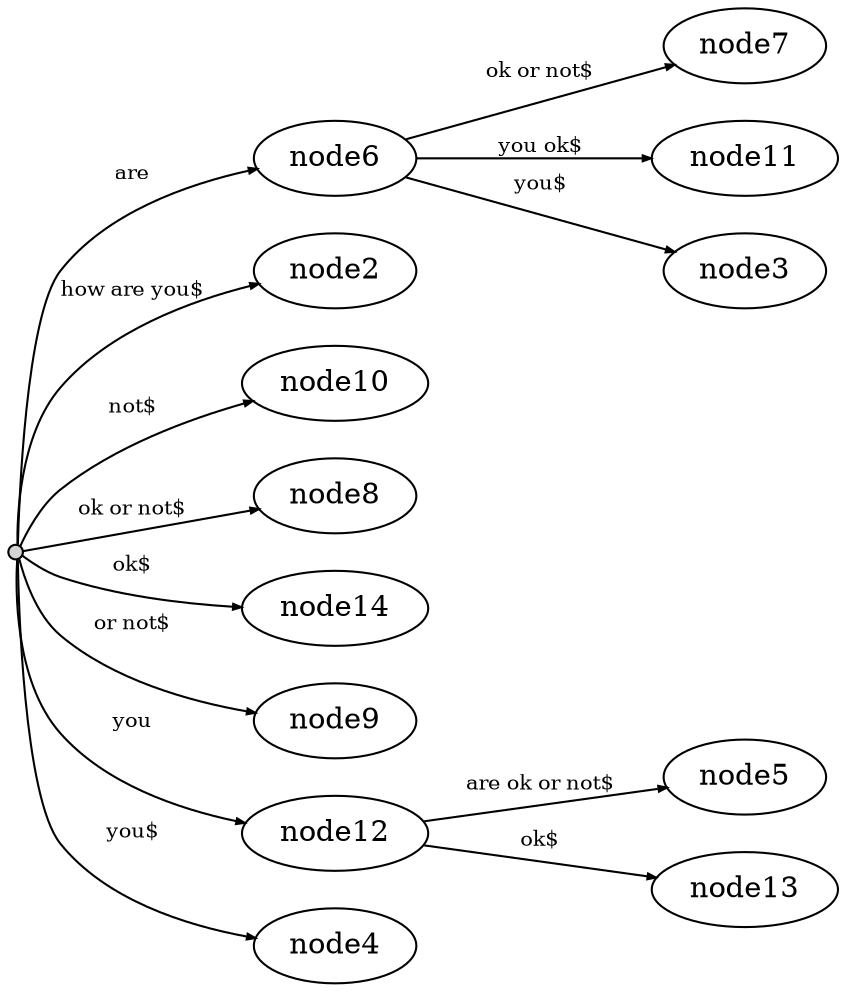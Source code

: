 digraph {
	rankdir = LR;
	edge [arrowsize=0.4,fontsize=10]
	node1 [label="",style=filled,fillcolor=lightgrey,shape=circle,width=.1,height=.1];
//------edges------
	node1 -> node6 [label="are",weight=3]
	node6 -> node7 [label="ok or not$",weight=3]
	node6 -> node11 [label="you ok$",weight=3]
	node6 -> node3 [label="you$",weight=3]
	node1 -> node2 [label="how are you$",weight=3]
	node1 -> node10 [label="not$",weight=3]
	node1 -> node8 [label="ok or not$",weight=3]
	node1 -> node14 [label="ok$",weight=3]
	node1 -> node9 [label="or not$",weight=3]
	node1 -> node12 [label="you",weight=3]
	node12 -> node5 [label="are ok or not$",weight=3]
	node12 -> node13 [label="ok$",weight=3]
	node1 -> node4 [label="you$",weight=3]
}
